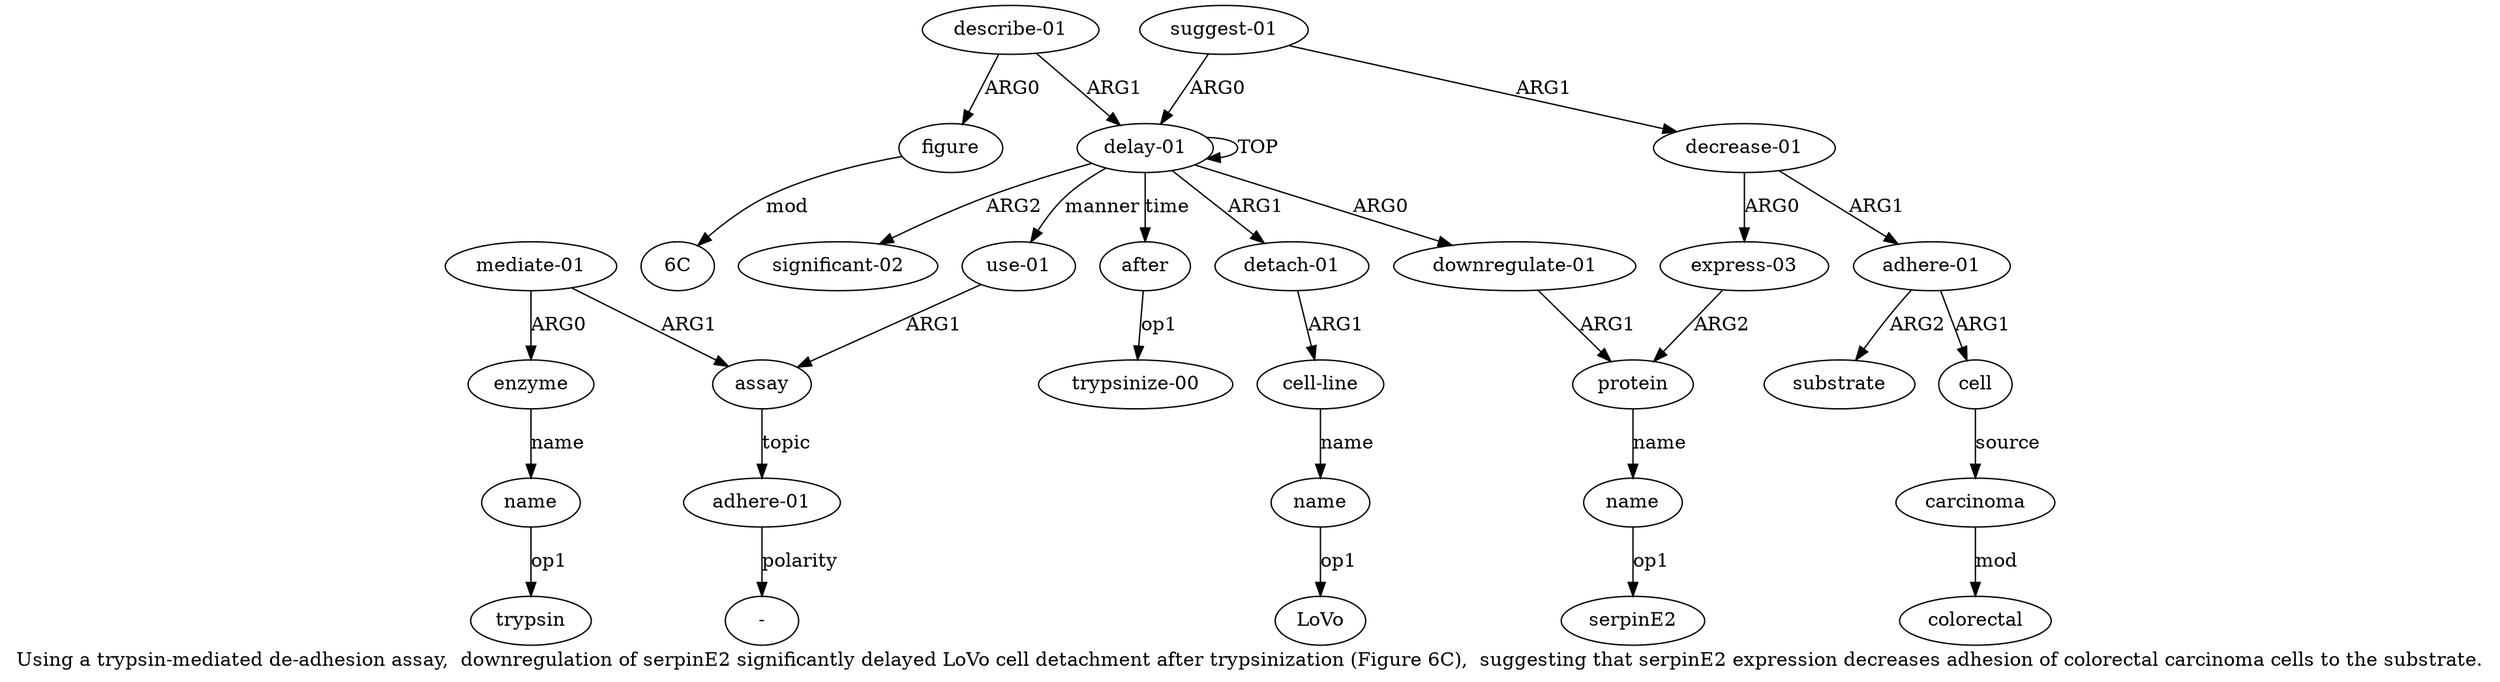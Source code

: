 digraph  {
	graph [label="Using a trypsin-mediated de-adhesion assay,  downregulation of serpinE2 significantly delayed LoVo cell detachment after trypsinization (\
Figure 6C),  suggesting that serpinE2 expression decreases adhesion of colorectal carcinoma cells to the substrate."];
	node [label="\N"];
	a20	 [color=black,
		gold_ind=20,
		gold_label="express-03",
		label="express-03",
		test_ind=20,
		test_label="express-03"];
	a2	 [color=black,
		gold_ind=2,
		gold_label=protein,
		label=protein,
		test_ind=2,
		test_label=protein];
	a20 -> a2 [key=0,
	color=black,
	gold_label=ARG2,
	label=ARG2,
	test_label=ARG2];
a21 [color=black,
	gold_ind=21,
	gold_label="adhere-01",
	label="adhere-01",
	test_ind=21,
	test_label="adhere-01"];
a22 [color=black,
	gold_ind=22,
	gold_label=cell,
	label=cell,
	test_ind=22,
	test_label=cell];
a21 -> a22 [key=0,
color=black,
gold_label=ARG1,
label=ARG1,
test_label=ARG1];
a25 [color=black,
gold_ind=25,
gold_label=substrate,
label=substrate,
test_ind=25,
test_label=substrate];
a21 -> a25 [key=0,
color=black,
gold_label=ARG2,
label=ARG2,
test_label=ARG2];
a23 [color=black,
gold_ind=23,
gold_label=carcinoma,
label=carcinoma,
test_ind=23,
test_label=carcinoma];
a22 -> a23 [key=0,
color=black,
gold_label=source,
label=source,
test_label=source];
a24 [color=black,
gold_ind=24,
gold_label=colorectal,
label=colorectal,
test_ind=24,
test_label=colorectal];
a23 -> a24 [key=0,
color=black,
gold_label=mod,
label=mod,
test_label=mod];
"a17 6C" [color=black,
gold_ind=-1,
gold_label="6C",
label="6C",
test_ind=-1,
test_label="6C"];
"a6 LoVo" [color=black,
gold_ind=-1,
gold_label=LoVo,
label=LoVo,
test_ind=-1,
test_label=LoVo];
a15 [color=black,
gold_ind=15,
gold_label=name,
label=name,
test_ind=15,
test_label=name];
"a15 trypsin" [color=black,
gold_ind=-1,
gold_label=trypsin,
label=trypsin,
test_ind=-1,
test_label=trypsin];
a15 -> "a15 trypsin" [key=0,
color=black,
gold_label=op1,
label=op1,
test_label=op1];
a14 [color=black,
gold_ind=14,
gold_label=enzyme,
label=enzyme,
test_ind=14,
test_label=enzyme];
a14 -> a15 [key=0,
color=black,
gold_label=name,
label=name,
test_label=name];
a17 [color=black,
gold_ind=17,
gold_label=figure,
label=figure,
test_ind=17,
test_label=figure];
a17 -> "a17 6C" [key=0,
color=black,
gold_label=mod,
label=mod,
test_label=mod];
a16 [color=black,
gold_ind=16,
gold_label="describe-01",
label="describe-01",
test_ind=16,
test_label="describe-01"];
a16 -> a17 [key=0,
color=black,
gold_label=ARG0,
label=ARG0,
test_label=ARG0];
a0 [color=black,
gold_ind=0,
gold_label="delay-01",
label="delay-01",
test_ind=0,
test_label="delay-01"];
a16 -> a0 [key=0,
color=black,
gold_label=ARG1,
label=ARG1,
test_label=ARG1];
a11 [color=black,
gold_ind=11,
gold_label=assay,
label=assay,
test_ind=11,
test_label=assay];
a12 [color=black,
gold_ind=12,
gold_label="adhere-01",
label="adhere-01",
test_ind=12,
test_label="adhere-01"];
a11 -> a12 [key=0,
color=black,
gold_label=topic,
label=topic,
test_label=topic];
a10 [color=black,
gold_ind=10,
gold_label="use-01",
label="use-01",
test_ind=10,
test_label="use-01"];
a10 -> a11 [key=0,
color=black,
gold_label=ARG1,
label=ARG1,
test_label=ARG1];
a13 [color=black,
gold_ind=13,
gold_label="mediate-01",
label="mediate-01",
test_ind=13,
test_label="mediate-01"];
a13 -> a14 [key=0,
color=black,
gold_label=ARG0,
label=ARG0,
test_label=ARG0];
a13 -> a11 [key=0,
color=black,
gold_label=ARG1,
label=ARG1,
test_label=ARG1];
"a12 -" [color=black,
gold_ind=-1,
gold_label="-",
label="-",
test_ind=-1,
test_label="-"];
a12 -> "a12 -" [key=0,
color=black,
gold_label=polarity,
label=polarity,
test_label=polarity];
a19 [color=black,
gold_ind=19,
gold_label="decrease-01",
label="decrease-01",
test_ind=19,
test_label="decrease-01"];
a19 -> a20 [key=0,
color=black,
gold_label=ARG0,
label=ARG0,
test_label=ARG0];
a19 -> a21 [key=0,
color=black,
gold_label=ARG1,
label=ARG1,
test_label=ARG1];
a18 [color=black,
gold_ind=18,
gold_label="suggest-01",
label="suggest-01",
test_ind=18,
test_label="suggest-01"];
a18 -> a19 [key=0,
color=black,
gold_label=ARG1,
label=ARG1,
test_label=ARG1];
a18 -> a0 [key=0,
color=black,
gold_label=ARG0,
label=ARG0,
test_label=ARG0];
a1 [color=black,
gold_ind=1,
gold_label="downregulate-01",
label="downregulate-01",
test_ind=1,
test_label="downregulate-01"];
a1 -> a2 [key=0,
color=black,
gold_label=ARG1,
label=ARG1,
test_label=ARG1];
a0 -> a10 [key=0,
color=black,
gold_label=manner,
label=manner,
test_label=manner];
a0 -> a1 [key=0,
color=black,
gold_label=ARG0,
label=ARG0,
test_label=ARG0];
a0 -> a0 [key=0,
color=black,
gold_label=TOP,
label=TOP,
test_label=TOP];
a4 [color=black,
gold_ind=4,
gold_label="detach-01",
label="detach-01",
test_ind=4,
test_label="detach-01"];
a0 -> a4 [key=0,
color=black,
gold_label=ARG1,
label=ARG1,
test_label=ARG1];
a7 [color=black,
gold_ind=7,
gold_label="significant-02",
label="significant-02",
test_ind=7,
test_label="significant-02"];
a0 -> a7 [key=0,
color=black,
gold_label=ARG2,
label=ARG2,
test_label=ARG2];
a8 [color=black,
gold_ind=8,
gold_label=after,
label=after,
test_ind=8,
test_label=after];
a0 -> a8 [key=0,
color=black,
gold_label=time,
label=time,
test_label=time];
a3 [color=black,
gold_ind=3,
gold_label=name,
label=name,
test_ind=3,
test_label=name];
"a3 serpinE2" [color=black,
gold_ind=-1,
gold_label=serpinE2,
label=serpinE2,
test_ind=-1,
test_label=serpinE2];
a3 -> "a3 serpinE2" [key=0,
color=black,
gold_label=op1,
label=op1,
test_label=op1];
a2 -> a3 [key=0,
color=black,
gold_label=name,
label=name,
test_label=name];
a5 [color=black,
gold_ind=5,
gold_label="cell-line",
label="cell-line",
test_ind=5,
test_label="cell-line"];
a6 [color=black,
gold_ind=6,
gold_label=name,
label=name,
test_ind=6,
test_label=name];
a5 -> a6 [key=0,
color=black,
gold_label=name,
label=name,
test_label=name];
a4 -> a5 [key=0,
color=black,
gold_label=ARG1,
label=ARG1,
test_label=ARG1];
a6 -> "a6 LoVo" [key=0,
color=black,
gold_label=op1,
label=op1,
test_label=op1];
a9 [color=black,
gold_ind=9,
gold_label="trypsinize-00",
label="trypsinize-00",
test_ind=9,
test_label="trypsinize-00"];
a8 -> a9 [key=0,
color=black,
gold_label=op1,
label=op1,
test_label=op1];
}
